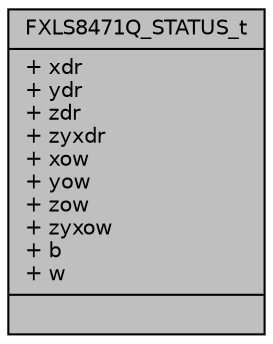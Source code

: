 digraph "FXLS8471Q_STATUS_t"
{
  edge [fontname="Helvetica",fontsize="10",labelfontname="Helvetica",labelfontsize="10"];
  node [fontname="Helvetica",fontsize="10",shape=record];
  Node1 [label="{FXLS8471Q_STATUS_t\n|+ xdr\l+ ydr\l+ zdr\l+ zyxdr\l+ xow\l+ yow\l+ zow\l+ zyxow\l+ b\l+ w\l|}",height=0.2,width=0.4,color="black", fillcolor="grey75", style="filled", fontcolor="black"];
}
